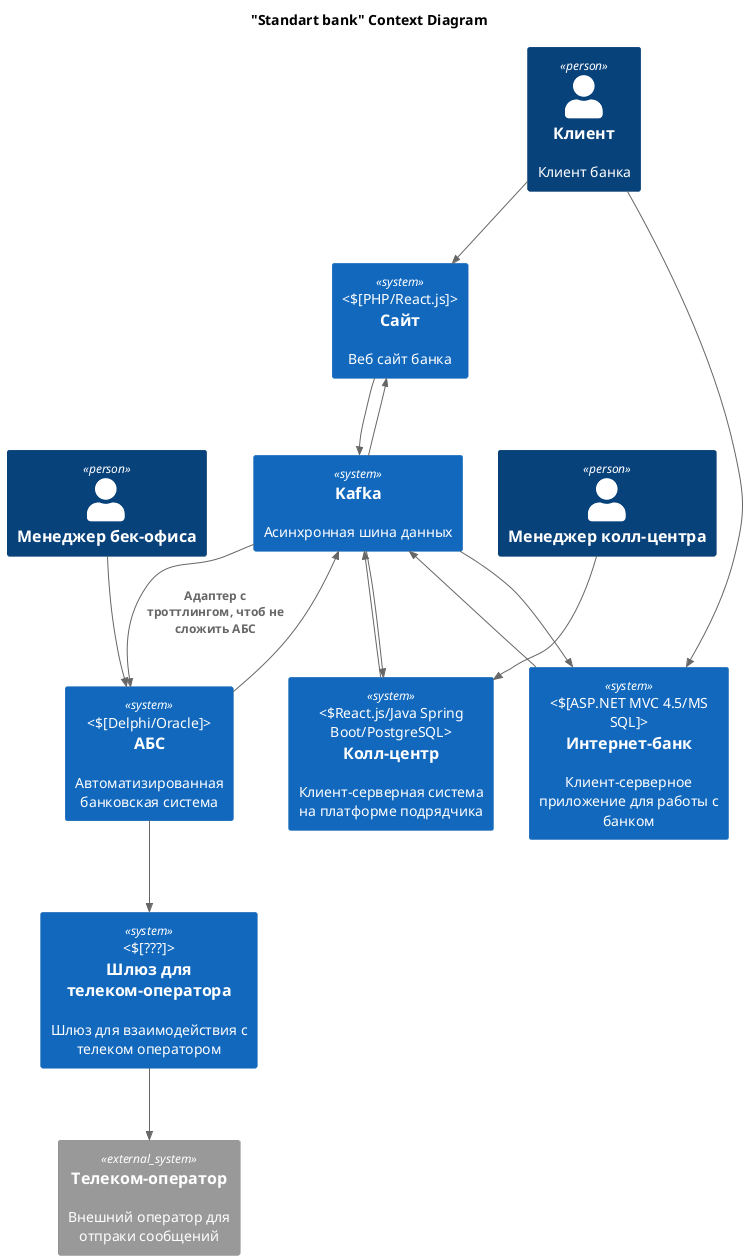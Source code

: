 @startuml
title "Standart bank" Context Diagram

top to bottom direction

!include <C4/C4_Context>

Person(cust, "Клиент", "Клиент банка")
Person(mng_call, "Менеджер колл-центра", "")
Person(mng_backoff, "Менеджер бек-офиса", "")


System(abs,"АБС","Автоматизированная банковская система","[Delphi/Oracle]")
System(website,"Сайт","Веб сайт банка","[PHP/React.js]")
System(internet_bank,"Интернет-банк","Клиент-серверное приложение для работы с банком","[ASP.NET MVC 4.5/MS SQL]")
System(telecom_gateway,"Шлюз для телеком-оператора","Шлюз для взаимодействия с телеком оператором","[???]")
System(call_center,"Колл-центр","Клиент-серверная система на платформе подрядчика","React.js/Java Spring Boot/PostgreSQL")
System(kafka, "Kafka", "Асинхронная шина данных")


System_Ext(telecom, "Телеком-оператор", "Внешний оператор для отпраки сообщений")


Rel(cust, website, "")
Rel(cust, internet_bank, "")

Rel(mng_call, call_center, "")

Rel(mng_backoff, abs, "")


Rel(website, kafka, "")
Rel(internet_bank, kafka, "")


Rel(kafka, website, "")
Rel(kafka, internet_bank, "")
Rel(kafka, call_center, "")


Rel(call_center, kafka, "")
Rel(kafka, abs, "Адаптер с троттлингом, чтоб не сложить АБС")


Rel(abs, telecom_gateway, "")
Rel(abs, kafka, "")


Rel(telecom_gateway, telecom, "")
@enduml